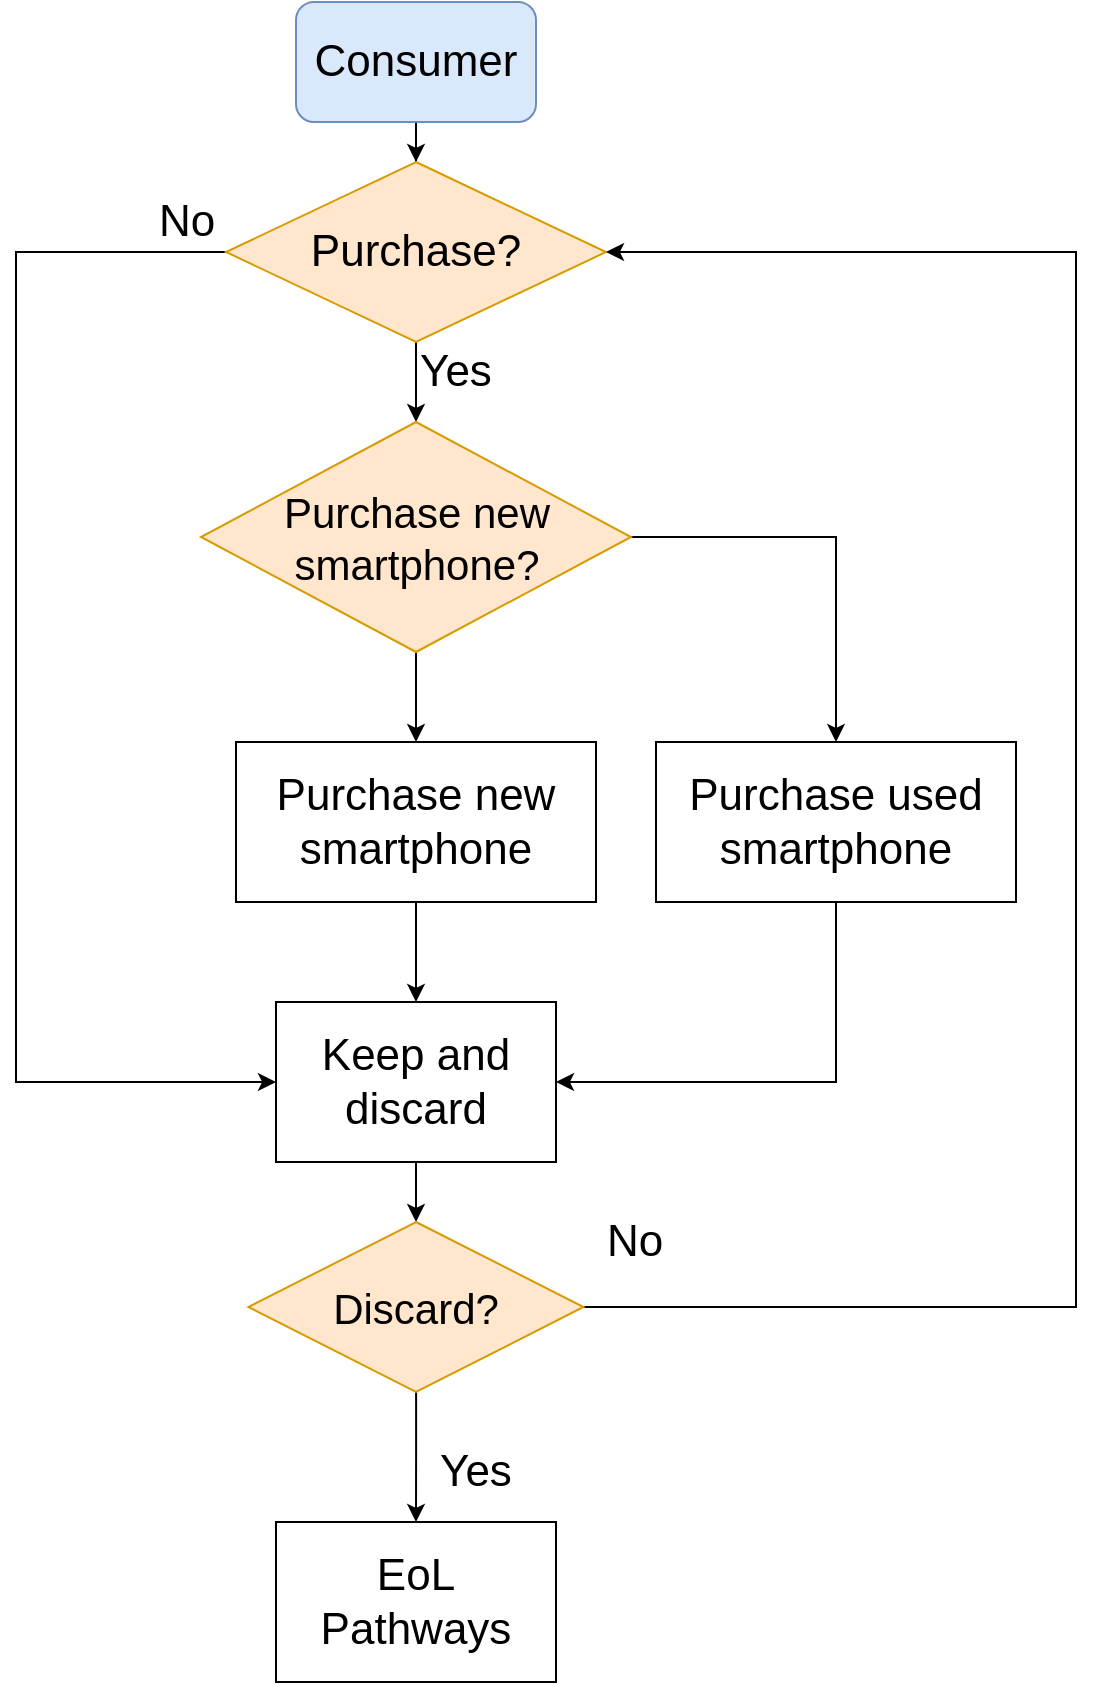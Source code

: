 <mxfile version="24.7.12">
  <diagram name="Page-1" id="8vZzKOh9nQ_zO5Q1MDAe">
    <mxGraphModel dx="1838" dy="994" grid="1" gridSize="10" guides="1" tooltips="1" connect="1" arrows="1" fold="1" page="1" pageScale="1" pageWidth="1654" pageHeight="1169" math="0" shadow="0">
      <root>
        <mxCell id="0" />
        <mxCell id="1" parent="0" />
        <mxCell id="GO5ExdED6ENZEhVDL_Wq-9" style="edgeStyle=orthogonalEdgeStyle;rounded=0;orthogonalLoop=1;jettySize=auto;html=1;entryX=0.5;entryY=0;entryDx=0;entryDy=0;" edge="1" parent="1" source="GO5ExdED6ENZEhVDL_Wq-1" target="GO5ExdED6ENZEhVDL_Wq-2">
          <mxGeometry relative="1" as="geometry" />
        </mxCell>
        <mxCell id="GO5ExdED6ENZEhVDL_Wq-1" value="&lt;font style=&quot;font-size: 22px;&quot;&gt;Consumer&lt;/font&gt;" style="rounded=1;whiteSpace=wrap;html=1;fillColor=#dae8fc;strokeColor=#6c8ebf;" vertex="1" parent="1">
          <mxGeometry x="740" y="100" width="120" height="60" as="geometry" />
        </mxCell>
        <mxCell id="GO5ExdED6ENZEhVDL_Wq-5" style="edgeStyle=orthogonalEdgeStyle;rounded=0;orthogonalLoop=1;jettySize=auto;html=1;exitX=0.5;exitY=1;exitDx=0;exitDy=0;entryX=0.5;entryY=0;entryDx=0;entryDy=0;" edge="1" parent="1" source="GO5ExdED6ENZEhVDL_Wq-2" target="GO5ExdED6ENZEhVDL_Wq-4">
          <mxGeometry relative="1" as="geometry" />
        </mxCell>
        <mxCell id="GO5ExdED6ENZEhVDL_Wq-19" style="edgeStyle=orthogonalEdgeStyle;rounded=0;orthogonalLoop=1;jettySize=auto;html=1;entryX=0;entryY=0.5;entryDx=0;entryDy=0;" edge="1" parent="1" source="GO5ExdED6ENZEhVDL_Wq-2" target="GO5ExdED6ENZEhVDL_Wq-3">
          <mxGeometry relative="1" as="geometry">
            <Array as="points">
              <mxPoint x="600" y="225" />
              <mxPoint x="600" y="640" />
            </Array>
          </mxGeometry>
        </mxCell>
        <mxCell id="GO5ExdED6ENZEhVDL_Wq-2" value="&lt;font style=&quot;font-size: 22px;&quot;&gt;Purchase?&lt;/font&gt;" style="rhombus;whiteSpace=wrap;html=1;fillColor=#ffe6cc;strokeColor=#d79b00;" vertex="1" parent="1">
          <mxGeometry x="705" y="180" width="190" height="90" as="geometry" />
        </mxCell>
        <mxCell id="GO5ExdED6ENZEhVDL_Wq-21" style="edgeStyle=orthogonalEdgeStyle;rounded=0;orthogonalLoop=1;jettySize=auto;html=1;entryX=0.5;entryY=0;entryDx=0;entryDy=0;" edge="1" parent="1" source="GO5ExdED6ENZEhVDL_Wq-3" target="GO5ExdED6ENZEhVDL_Wq-20">
          <mxGeometry relative="1" as="geometry" />
        </mxCell>
        <mxCell id="GO5ExdED6ENZEhVDL_Wq-3" value="&lt;font style=&quot;font-size: 22px;&quot;&gt;Keep and discard&lt;/font&gt;" style="rounded=0;whiteSpace=wrap;html=1;" vertex="1" parent="1">
          <mxGeometry x="730" y="600" width="140" height="80" as="geometry" />
        </mxCell>
        <mxCell id="GO5ExdED6ENZEhVDL_Wq-13" style="edgeStyle=orthogonalEdgeStyle;rounded=0;orthogonalLoop=1;jettySize=auto;html=1;entryX=0.5;entryY=0;entryDx=0;entryDy=0;" edge="1" parent="1" source="GO5ExdED6ENZEhVDL_Wq-4" target="GO5ExdED6ENZEhVDL_Wq-11">
          <mxGeometry relative="1" as="geometry" />
        </mxCell>
        <mxCell id="GO5ExdED6ENZEhVDL_Wq-14" style="edgeStyle=orthogonalEdgeStyle;rounded=0;orthogonalLoop=1;jettySize=auto;html=1;entryX=0.5;entryY=0;entryDx=0;entryDy=0;" edge="1" parent="1" source="GO5ExdED6ENZEhVDL_Wq-4" target="GO5ExdED6ENZEhVDL_Wq-12">
          <mxGeometry relative="1" as="geometry" />
        </mxCell>
        <mxCell id="GO5ExdED6ENZEhVDL_Wq-4" value="&lt;div&gt;&lt;span style=&quot;font-size: 21px; background-color: initial;&quot;&gt;Purchase new smartphone?&lt;/span&gt;&lt;br&gt;&lt;/div&gt;" style="rhombus;whiteSpace=wrap;html=1;fillColor=#ffe6cc;strokeColor=#d79b00;" vertex="1" parent="1">
          <mxGeometry x="692.5" y="310" width="215" height="115" as="geometry" />
        </mxCell>
        <mxCell id="GO5ExdED6ENZEhVDL_Wq-7" value="&lt;font style=&quot;font-size: 22px;&quot;&gt;No&lt;/font&gt;" style="text;html=1;align=center;verticalAlign=middle;resizable=0;points=[];autosize=1;strokeColor=none;fillColor=none;" vertex="1" parent="1">
          <mxGeometry x="660" y="190" width="50" height="40" as="geometry" />
        </mxCell>
        <mxCell id="GO5ExdED6ENZEhVDL_Wq-8" value="&lt;font style=&quot;font-size: 22px;&quot;&gt;Yes&lt;/font&gt;" style="text;html=1;align=center;verticalAlign=middle;whiteSpace=wrap;rounded=0;" vertex="1" parent="1">
          <mxGeometry x="790" y="270" width="60" height="30" as="geometry" />
        </mxCell>
        <mxCell id="GO5ExdED6ENZEhVDL_Wq-15" style="edgeStyle=orthogonalEdgeStyle;rounded=0;orthogonalLoop=1;jettySize=auto;html=1;" edge="1" parent="1" source="GO5ExdED6ENZEhVDL_Wq-11" target="GO5ExdED6ENZEhVDL_Wq-3">
          <mxGeometry relative="1" as="geometry" />
        </mxCell>
        <mxCell id="GO5ExdED6ENZEhVDL_Wq-11" value="&lt;font style=&quot;font-size: 22px;&quot;&gt;Purchase new smartphone&lt;/font&gt;" style="rounded=0;whiteSpace=wrap;html=1;" vertex="1" parent="1">
          <mxGeometry x="710" y="470" width="180" height="80" as="geometry" />
        </mxCell>
        <mxCell id="GO5ExdED6ENZEhVDL_Wq-16" style="edgeStyle=orthogonalEdgeStyle;rounded=0;orthogonalLoop=1;jettySize=auto;html=1;exitX=0.5;exitY=1;exitDx=0;exitDy=0;entryX=1;entryY=0.5;entryDx=0;entryDy=0;" edge="1" parent="1" source="GO5ExdED6ENZEhVDL_Wq-12" target="GO5ExdED6ENZEhVDL_Wq-3">
          <mxGeometry relative="1" as="geometry" />
        </mxCell>
        <mxCell id="GO5ExdED6ENZEhVDL_Wq-12" value="&lt;font style=&quot;font-size: 22px;&quot;&gt;Purchase used smartphone&lt;/font&gt;" style="rounded=0;whiteSpace=wrap;html=1;" vertex="1" parent="1">
          <mxGeometry x="920" y="470" width="180" height="80" as="geometry" />
        </mxCell>
        <mxCell id="GO5ExdED6ENZEhVDL_Wq-17" value="&lt;font style=&quot;font-size: 22px;&quot;&gt;EoL Pathways&lt;/font&gt;" style="rounded=0;whiteSpace=wrap;html=1;" vertex="1" parent="1">
          <mxGeometry x="730" y="860" width="140" height="80" as="geometry" />
        </mxCell>
        <mxCell id="GO5ExdED6ENZEhVDL_Wq-22" style="edgeStyle=orthogonalEdgeStyle;rounded=0;orthogonalLoop=1;jettySize=auto;html=1;entryX=0.5;entryY=0;entryDx=0;entryDy=0;" edge="1" parent="1" source="GO5ExdED6ENZEhVDL_Wq-20" target="GO5ExdED6ENZEhVDL_Wq-17">
          <mxGeometry relative="1" as="geometry" />
        </mxCell>
        <mxCell id="GO5ExdED6ENZEhVDL_Wq-27" style="edgeStyle=orthogonalEdgeStyle;rounded=0;orthogonalLoop=1;jettySize=auto;html=1;entryX=1;entryY=0.5;entryDx=0;entryDy=0;" edge="1" parent="1" source="GO5ExdED6ENZEhVDL_Wq-20" target="GO5ExdED6ENZEhVDL_Wq-2">
          <mxGeometry relative="1" as="geometry">
            <Array as="points">
              <mxPoint x="1130" y="752" />
              <mxPoint x="1130" y="225" />
            </Array>
          </mxGeometry>
        </mxCell>
        <mxCell id="GO5ExdED6ENZEhVDL_Wq-20" value="&lt;div&gt;&lt;span style=&quot;font-size: 21px; background-color: initial;&quot;&gt;Discard?&lt;/span&gt;&lt;br&gt;&lt;/div&gt;" style="rhombus;whiteSpace=wrap;html=1;fillColor=#ffe6cc;strokeColor=#d79b00;" vertex="1" parent="1">
          <mxGeometry x="716.25" y="710" width="167.5" height="85" as="geometry" />
        </mxCell>
        <mxCell id="GO5ExdED6ENZEhVDL_Wq-24" value="&lt;font style=&quot;font-size: 22px;&quot;&gt;No&lt;/font&gt;" style="text;html=1;align=center;verticalAlign=middle;resizable=0;points=[];autosize=1;strokeColor=none;fillColor=none;" vertex="1" parent="1">
          <mxGeometry x="883.75" y="700" width="50" height="40" as="geometry" />
        </mxCell>
        <mxCell id="GO5ExdED6ENZEhVDL_Wq-25" value="&lt;font style=&quot;font-size: 22px;&quot;&gt;Yes&lt;/font&gt;" style="text;html=1;align=center;verticalAlign=middle;whiteSpace=wrap;rounded=0;" vertex="1" parent="1">
          <mxGeometry x="800" y="820" width="60" height="30" as="geometry" />
        </mxCell>
      </root>
    </mxGraphModel>
  </diagram>
</mxfile>
